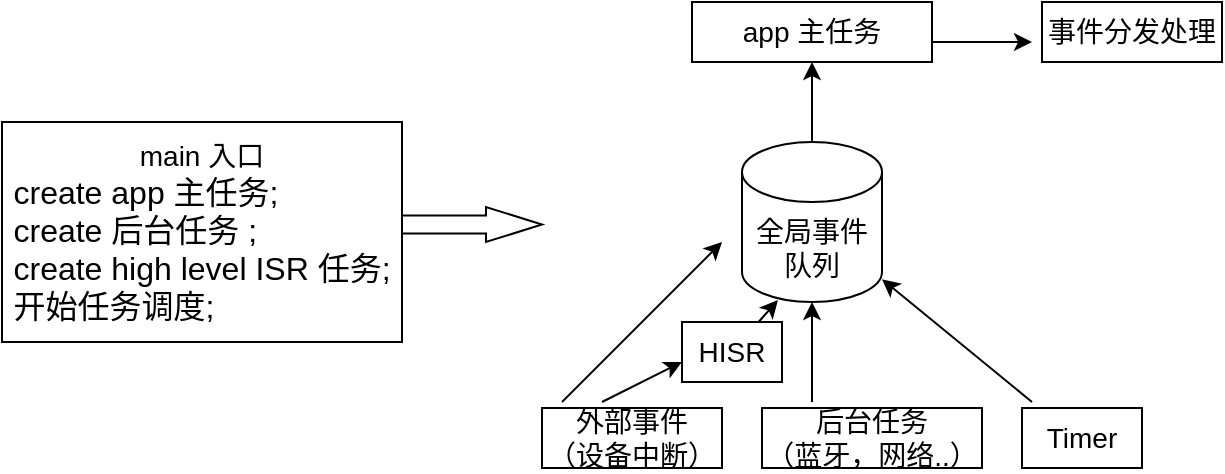 <mxfile version="16.0.0" type="device"><diagram id="c0fJEVs5GLhfc0IazX1n" name="Page-1"><mxGraphModel dx="1422" dy="794" grid="1" gridSize="10" guides="1" tooltips="1" connect="1" arrows="1" fold="1" page="1" pageScale="1" pageWidth="1169" pageHeight="827" math="0" shadow="0"><root><mxCell id="0"/><mxCell id="1" parent="0"/><mxCell id="F4VgLMVjJNuPi0V9vzvn-1" value="&lt;font style=&quot;font-size: 14px&quot;&gt;&amp;nbsp;main 入口&amp;nbsp;&lt;br&gt;&lt;/font&gt;&lt;div style=&quot;text-align: left&quot;&gt;&lt;span&gt;&lt;font size=&quot;3&quot;&gt;create app 主任务;&lt;/font&gt;&lt;/span&gt;&lt;/div&gt;&lt;div style=&quot;text-align: left&quot;&gt;&lt;span&gt;&lt;font size=&quot;3&quot;&gt;create 后台任务 ;&lt;/font&gt;&lt;/span&gt;&lt;/div&gt;&lt;div style=&quot;text-align: left&quot;&gt;&lt;span&gt;&lt;font size=&quot;3&quot;&gt;create high level ISR 任务;&lt;/font&gt;&lt;/span&gt;&lt;/div&gt;&lt;div style=&quot;text-align: left&quot;&gt;&lt;span&gt;&lt;font size=&quot;3&quot;&gt;开始任务调度;&lt;/font&gt;&lt;/span&gt;&lt;/div&gt;" style="rounded=0;whiteSpace=wrap;html=1;" vertex="1" parent="1"><mxGeometry x="180" y="190" width="200" height="110" as="geometry"/></mxCell><mxCell id="F4VgLMVjJNuPi0V9vzvn-2" value="" style="shape=singleArrow;whiteSpace=wrap;html=1;fontSize=14;arrowWidth=0.52;arrowSize=0.4;" vertex="1" parent="1"><mxGeometry x="380" y="232.5" width="70" height="17.5" as="geometry"/></mxCell><mxCell id="F4VgLMVjJNuPi0V9vzvn-3" value="app 主任务" style="rounded=0;whiteSpace=wrap;html=1;fontSize=14;" vertex="1" parent="1"><mxGeometry x="525" y="130" width="120" height="30" as="geometry"/></mxCell><mxCell id="F4VgLMVjJNuPi0V9vzvn-6" value="全局事件队列" style="shape=cylinder3;whiteSpace=wrap;html=1;boundedLbl=1;backgroundOutline=1;size=15;fontSize=14;" vertex="1" parent="1"><mxGeometry x="550" y="200" width="70" height="80" as="geometry"/></mxCell><mxCell id="F4VgLMVjJNuPi0V9vzvn-7" value="外部事件&lt;br&gt;（设备中断）" style="rounded=0;whiteSpace=wrap;html=1;fontSize=14;" vertex="1" parent="1"><mxGeometry x="450" y="333" width="90" height="30" as="geometry"/></mxCell><mxCell id="F4VgLMVjJNuPi0V9vzvn-9" value="后台任务&lt;br&gt;（蓝牙，网络..）" style="rounded=0;whiteSpace=wrap;html=1;fontSize=14;" vertex="1" parent="1"><mxGeometry x="560" y="333" width="110" height="30" as="geometry"/></mxCell><mxCell id="F4VgLMVjJNuPi0V9vzvn-10" value="Timer" style="rounded=0;whiteSpace=wrap;html=1;fontSize=14;" vertex="1" parent="1"><mxGeometry x="690" y="333" width="60" height="30" as="geometry"/></mxCell><mxCell id="F4VgLMVjJNuPi0V9vzvn-11" value="HISR" style="rounded=0;whiteSpace=wrap;html=1;fontSize=14;" vertex="1" parent="1"><mxGeometry x="520" y="290" width="50" height="30" as="geometry"/></mxCell><mxCell id="F4VgLMVjJNuPi0V9vzvn-12" value="" style="endArrow=classic;html=1;rounded=0;fontSize=14;" edge="1" parent="1"><mxGeometry width="50" height="50" relative="1" as="geometry"><mxPoint x="460" y="330" as="sourcePoint"/><mxPoint x="540" y="250" as="targetPoint"/></mxGeometry></mxCell><mxCell id="F4VgLMVjJNuPi0V9vzvn-13" value="" style="endArrow=classic;html=1;rounded=0;fontSize=14;" edge="1" parent="1"><mxGeometry width="50" height="50" relative="1" as="geometry"><mxPoint x="480" y="330" as="sourcePoint"/><mxPoint x="520" y="310" as="targetPoint"/></mxGeometry></mxCell><mxCell id="F4VgLMVjJNuPi0V9vzvn-16" value="" style="endArrow=classic;html=1;rounded=0;fontSize=14;entryX=0.5;entryY=1;entryDx=0;entryDy=0;entryPerimeter=0;" edge="1" parent="1" target="F4VgLMVjJNuPi0V9vzvn-6"><mxGeometry width="50" height="50" relative="1" as="geometry"><mxPoint x="585" y="330" as="sourcePoint"/><mxPoint x="635" y="280" as="targetPoint"/></mxGeometry></mxCell><mxCell id="F4VgLMVjJNuPi0V9vzvn-17" value="" style="endArrow=classic;html=1;rounded=0;fontSize=14;" edge="1" parent="1" target="F4VgLMVjJNuPi0V9vzvn-6"><mxGeometry width="50" height="50" relative="1" as="geometry"><mxPoint x="695" y="330" as="sourcePoint"/><mxPoint x="745" y="280" as="targetPoint"/></mxGeometry></mxCell><mxCell id="F4VgLMVjJNuPi0V9vzvn-18" value="" style="endArrow=classic;html=1;rounded=0;fontSize=14;entryX=0.257;entryY=0.988;entryDx=0;entryDy=0;entryPerimeter=0;" edge="1" parent="1" source="F4VgLMVjJNuPi0V9vzvn-11" target="F4VgLMVjJNuPi0V9vzvn-6"><mxGeometry width="50" height="50" relative="1" as="geometry"><mxPoint x="560" y="360" as="sourcePoint"/><mxPoint x="610" y="310" as="targetPoint"/></mxGeometry></mxCell><mxCell id="F4VgLMVjJNuPi0V9vzvn-19" value="" style="endArrow=classic;html=1;rounded=0;fontSize=14;exitX=0.5;exitY=0;exitDx=0;exitDy=0;exitPerimeter=0;entryX=0.5;entryY=1;entryDx=0;entryDy=0;" edge="1" parent="1" source="F4VgLMVjJNuPi0V9vzvn-6" target="F4VgLMVjJNuPi0V9vzvn-3"><mxGeometry width="50" height="50" relative="1" as="geometry"><mxPoint x="585" y="200" as="sourcePoint"/><mxPoint x="635" y="150" as="targetPoint"/></mxGeometry></mxCell><mxCell id="F4VgLMVjJNuPi0V9vzvn-20" value="" style="endArrow=classic;html=1;rounded=0;fontSize=14;" edge="1" parent="1"><mxGeometry width="50" height="50" relative="1" as="geometry"><mxPoint x="645" y="150" as="sourcePoint"/><mxPoint x="695" y="150" as="targetPoint"/></mxGeometry></mxCell><mxCell id="F4VgLMVjJNuPi0V9vzvn-21" value="事件分发处理" style="rounded=0;whiteSpace=wrap;html=1;fontSize=14;" vertex="1" parent="1"><mxGeometry x="700" y="130" width="90" height="30" as="geometry"/></mxCell></root></mxGraphModel></diagram></mxfile>